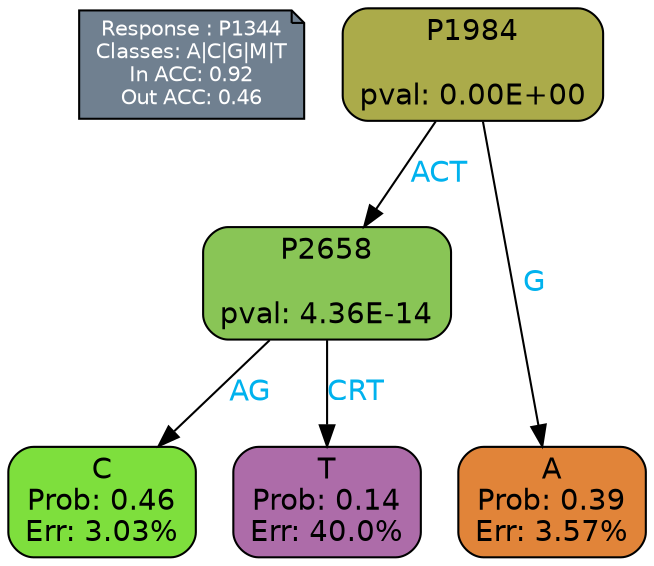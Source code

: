 digraph Tree {
node [shape=box, style="filled, rounded", color="black", fontname=helvetica] ;
graph [ranksep=equally, splines=polylines, bgcolor=transparent, dpi=600] ;
edge [fontname=helvetica] ;
LEGEND [label="Response : P1344
Classes: A|C|G|M|T
In ACC: 0.92
Out ACC: 0.46
",shape=note,align=left,style=filled,fillcolor="slategray",fontcolor="white",fontsize=10];1 [label="P1984

pval: 0.00E+00", fillcolor="#abab4a"] ;
2 [label="P2658

pval: 4.36E-14", fillcolor="#89c556"] ;
3 [label="C
Prob: 0.46
Err: 3.03%", fillcolor="#7edf3d"] ;
4 [label="T
Prob: 0.14
Err: 40.0%", fillcolor="#ad6ca9"] ;
5 [label="A
Prob: 0.39
Err: 3.57%", fillcolor="#e18439"] ;
1 -> 2 [label="ACT",fontcolor=deepskyblue2] ;
1 -> 5 [label="G",fontcolor=deepskyblue2] ;
2 -> 3 [label="AG",fontcolor=deepskyblue2] ;
2 -> 4 [label="CRT",fontcolor=deepskyblue2] ;
{rank = same; 3;4;5;}{rank = same; LEGEND;1;}}